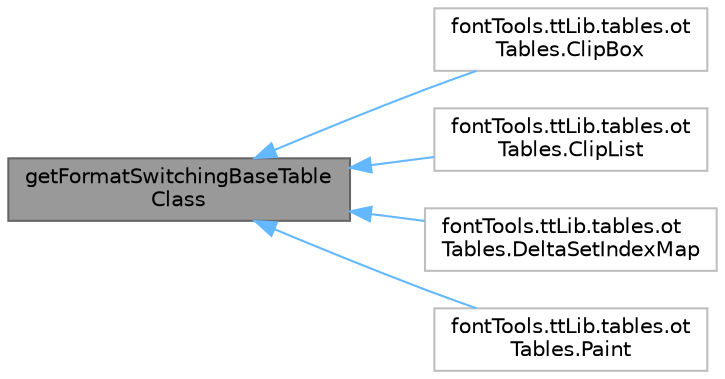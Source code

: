 digraph "getFormatSwitchingBaseTableClass"
{
 // LATEX_PDF_SIZE
  bgcolor="transparent";
  edge [fontname=Helvetica,fontsize=10,labelfontname=Helvetica,labelfontsize=10];
  node [fontname=Helvetica,fontsize=10,shape=box,height=0.2,width=0.4];
  rankdir="LR";
  Node1 [id="Node000001",label="getFormatSwitchingBaseTable\lClass",height=0.2,width=0.4,color="gray40", fillcolor="grey60", style="filled", fontcolor="black",tooltip=" "];
  Node1 -> Node2 [id="edge1_Node000001_Node000002",dir="back",color="steelblue1",style="solid",tooltip=" "];
  Node2 [id="Node000002",label="fontTools.ttLib.tables.ot\lTables.ClipBox",height=0.2,width=0.4,color="grey75", fillcolor="white", style="filled",URL="$df/d21/classfontTools_1_1ttLib_1_1tables_1_1otTables_1_1ClipBox.html",tooltip=" "];
  Node1 -> Node3 [id="edge2_Node000001_Node000003",dir="back",color="steelblue1",style="solid",tooltip=" "];
  Node3 [id="Node000003",label="fontTools.ttLib.tables.ot\lTables.ClipList",height=0.2,width=0.4,color="grey75", fillcolor="white", style="filled",URL="$d4/d01/classfontTools_1_1ttLib_1_1tables_1_1otTables_1_1ClipList.html",tooltip=" "];
  Node1 -> Node4 [id="edge3_Node000001_Node000004",dir="back",color="steelblue1",style="solid",tooltip=" "];
  Node4 [id="Node000004",label="fontTools.ttLib.tables.ot\lTables.DeltaSetIndexMap",height=0.2,width=0.4,color="grey75", fillcolor="white", style="filled",URL="$dc/de8/classfontTools_1_1ttLib_1_1tables_1_1otTables_1_1DeltaSetIndexMap.html",tooltip=" "];
  Node1 -> Node5 [id="edge4_Node000001_Node000005",dir="back",color="steelblue1",style="solid",tooltip=" "];
  Node5 [id="Node000005",label="fontTools.ttLib.tables.ot\lTables.Paint",height=0.2,width=0.4,color="grey75", fillcolor="white", style="filled",URL="$db/d66/classfontTools_1_1ttLib_1_1tables_1_1otTables_1_1Paint.html",tooltip=" "];
}
